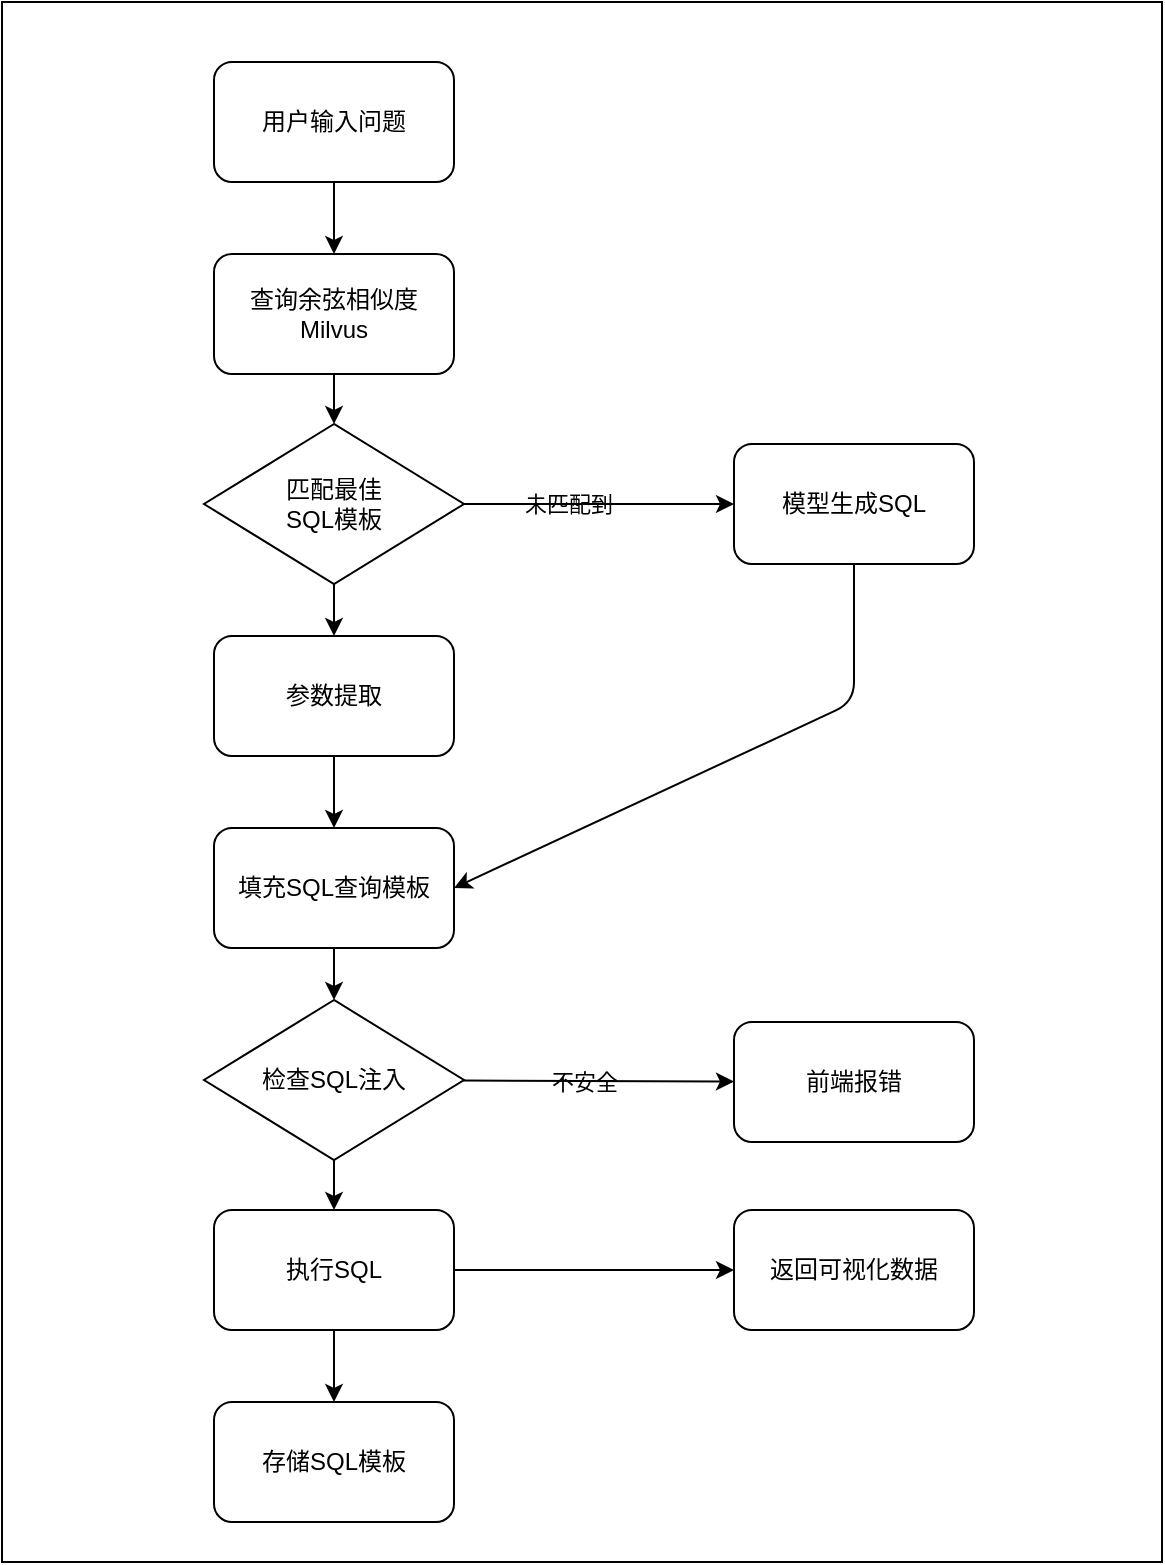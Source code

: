 <mxfile>
    <diagram id="dZuLAgfwFAhf4a5aj4D4" name="第 1 页">
        <mxGraphModel dx="922" dy="674" grid="1" gridSize="10" guides="1" tooltips="1" connect="1" arrows="1" fold="1" page="1" pageScale="1" pageWidth="827" pageHeight="1169" background="none" math="0" shadow="0">
            <root>
                <mxCell id="0"/>
                <mxCell id="1" parent="0"/>
                <mxCell id="34" value="" style="rounded=0;whiteSpace=wrap;html=1;labelBackgroundColor=none;" parent="1" vertex="1">
                    <mxGeometry x="120" y="20" width="580" height="780" as="geometry"/>
                </mxCell>
                <mxCell id="9" value="" style="edgeStyle=none;html=1;labelBackgroundColor=none;" parent="1" source="2" target="3" edge="1">
                    <mxGeometry relative="1" as="geometry"/>
                </mxCell>
                <mxCell id="2" value="用户输入问题" style="rounded=1;whiteSpace=wrap;html=1;flipV=0;flipH=1;labelBackgroundColor=none;" parent="1" vertex="1">
                    <mxGeometry x="226" y="50" width="120" height="60" as="geometry"/>
                </mxCell>
                <mxCell id="16" value="" style="edgeStyle=none;html=1;labelBackgroundColor=none;" parent="1" source="3" target="15" edge="1">
                    <mxGeometry relative="1" as="geometry"/>
                </mxCell>
                <mxCell id="3" value="查询余弦相似度&lt;br&gt;Milvus" style="rounded=1;whiteSpace=wrap;html=1;flipV=0;flipH=1;labelBackgroundColor=none;" parent="1" vertex="1">
                    <mxGeometry x="226" y="146" width="120" height="60" as="geometry"/>
                </mxCell>
                <mxCell id="32" style="edgeStyle=none;html=1;labelBackgroundColor=none;entryX=1;entryY=0.5;entryDx=0;entryDy=0;" parent="1" source="4" target="6" edge="1">
                    <mxGeometry relative="1" as="geometry">
                        <Array as="points">
                            <mxPoint x="546" y="370"/>
                        </Array>
                        <mxPoint x="286" y="430" as="targetPoint"/>
                    </mxGeometry>
                </mxCell>
                <mxCell id="4" value="模型生成SQL" style="rounded=1;whiteSpace=wrap;html=1;labelBackgroundColor=none;" parent="1" vertex="1">
                    <mxGeometry x="486" y="241" width="120" height="60" as="geometry"/>
                </mxCell>
                <mxCell id="12" value="" style="edgeStyle=none;html=1;labelBackgroundColor=none;" parent="1" source="5" target="6" edge="1">
                    <mxGeometry relative="1" as="geometry"/>
                </mxCell>
                <mxCell id="5" value="参数提取" style="rounded=1;whiteSpace=wrap;html=1;flipV=0;flipH=1;labelBackgroundColor=none;" parent="1" vertex="1">
                    <mxGeometry x="226" y="337" width="120" height="60" as="geometry"/>
                </mxCell>
                <mxCell id="24" value="" style="edgeStyle=none;html=1;labelBackgroundColor=none;" parent="1" source="6" target="22" edge="1">
                    <mxGeometry relative="1" as="geometry"/>
                </mxCell>
                <mxCell id="6" value="填充SQL查询模板" style="rounded=1;whiteSpace=wrap;html=1;flipV=0;flipH=1;labelBackgroundColor=none;" parent="1" vertex="1">
                    <mxGeometry x="226" y="433" width="120" height="60" as="geometry"/>
                </mxCell>
                <mxCell id="14" value="" style="edgeStyle=none;html=1;labelBackgroundColor=none;" parent="1" source="7" target="8" edge="1">
                    <mxGeometry relative="1" as="geometry"/>
                </mxCell>
                <mxCell id="33" value="" style="edgeStyle=none;html=1;labelBackgroundColor=none;" parent="1" source="7" target="20" edge="1">
                    <mxGeometry relative="1" as="geometry"/>
                </mxCell>
                <mxCell id="7" value="执行SQL" style="rounded=1;whiteSpace=wrap;html=1;flipV=0;flipH=1;labelBackgroundColor=none;" parent="1" vertex="1">
                    <mxGeometry x="226" y="624" width="120" height="60" as="geometry"/>
                </mxCell>
                <mxCell id="8" value="返回可视化数据" style="rounded=1;whiteSpace=wrap;html=1;labelBackgroundColor=none;" parent="1" vertex="1">
                    <mxGeometry x="486" y="624" width="120" height="60" as="geometry"/>
                </mxCell>
                <mxCell id="17" value="" style="edgeStyle=none;html=1;labelBackgroundColor=none;" parent="1" source="15" target="5" edge="1">
                    <mxGeometry relative="1" as="geometry"/>
                </mxCell>
                <mxCell id="18" value="" style="edgeStyle=none;html=1;labelBackgroundColor=none;" parent="1" source="15" target="4" edge="1">
                    <mxGeometry relative="1" as="geometry"/>
                </mxCell>
                <mxCell id="19" value="未匹配到" style="edgeLabel;html=1;align=center;verticalAlign=middle;resizable=0;points=[];labelBackgroundColor=none;" parent="18" vertex="1" connectable="0">
                    <mxGeometry x="-0.419" relative="1" as="geometry">
                        <mxPoint x="13" as="offset"/>
                    </mxGeometry>
                </mxCell>
                <mxCell id="15" value="匹配最佳&lt;br&gt;SQL模板" style="rhombus;whiteSpace=wrap;html=1;flipV=0;flipH=1;labelBackgroundColor=none;" parent="1" vertex="1">
                    <mxGeometry x="221" y="231" width="130" height="80" as="geometry"/>
                </mxCell>
                <mxCell id="20" value="存储SQL模板" style="whiteSpace=wrap;html=1;rounded=1;flipV=0;flipH=1;labelBackgroundColor=none;" parent="1" vertex="1">
                    <mxGeometry x="226" y="720" width="120" height="60" as="geometry"/>
                </mxCell>
                <mxCell id="26" value="" style="edgeStyle=none;html=1;labelBackgroundColor=none;" parent="1" source="22" target="7" edge="1">
                    <mxGeometry relative="1" as="geometry"/>
                </mxCell>
                <mxCell id="28" value="" style="edgeStyle=none;html=1;labelBackgroundColor=none;" parent="1" source="22" target="27" edge="1">
                    <mxGeometry relative="1" as="geometry"/>
                </mxCell>
                <mxCell id="31" value="不安全" style="edgeLabel;html=1;align=center;verticalAlign=middle;resizable=0;points=[];labelBackgroundColor=none;" parent="28" vertex="1" connectable="0">
                    <mxGeometry x="-0.256" relative="1" as="geometry">
                        <mxPoint x="10" as="offset"/>
                    </mxGeometry>
                </mxCell>
                <mxCell id="22" value="检查SQL注入" style="rhombus;whiteSpace=wrap;html=1;flipV=0;flipH=1;labelBackgroundColor=none;" parent="1" vertex="1">
                    <mxGeometry x="221" y="519" width="130" height="80" as="geometry"/>
                </mxCell>
                <mxCell id="27" value="前端报错" style="rounded=1;whiteSpace=wrap;html=1;labelBackgroundColor=none;" parent="1" vertex="1">
                    <mxGeometry x="486" y="530" width="120" height="60" as="geometry"/>
                </mxCell>
            </root>
        </mxGraphModel>
    </diagram>
</mxfile>